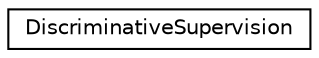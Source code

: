 digraph "Graphical Class Hierarchy"
{
  edge [fontname="Helvetica",fontsize="10",labelfontname="Helvetica",labelfontsize="10"];
  node [fontname="Helvetica",fontsize="10",shape=record];
  rankdir="LR";
  Node0 [label="DiscriminativeSupervision",height=0.2,width=0.4,color="black", fillcolor="white", style="filled",URL="$structkaldi_1_1discriminative_1_1DiscriminativeSupervision.html"];
}
